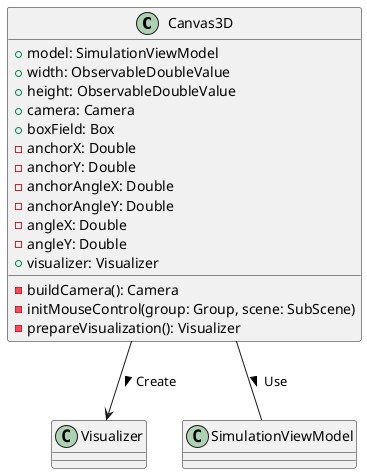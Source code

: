 @startuml

class Canvas3D {
    +model: SimulationViewModel
    +width: ObservableDoubleValue
    +height: ObservableDoubleValue
    +camera: Camera
    -buildCamera(): Camera
    +boxField: Box
    -anchorX: Double
    -anchorY: Double
    -anchorAngleX: Double
    -anchorAngleY: Double
    -angleX: Double
    -angleY: Double
    -initMouseControl(group: Group, scene: SubScene)
    -prepareVisualization(): Visualizer
    +visualizer: Visualizer
}

Canvas3D --> Visualizer : Create >
Canvas3D -- SimulationViewModel : Use >

@enduml